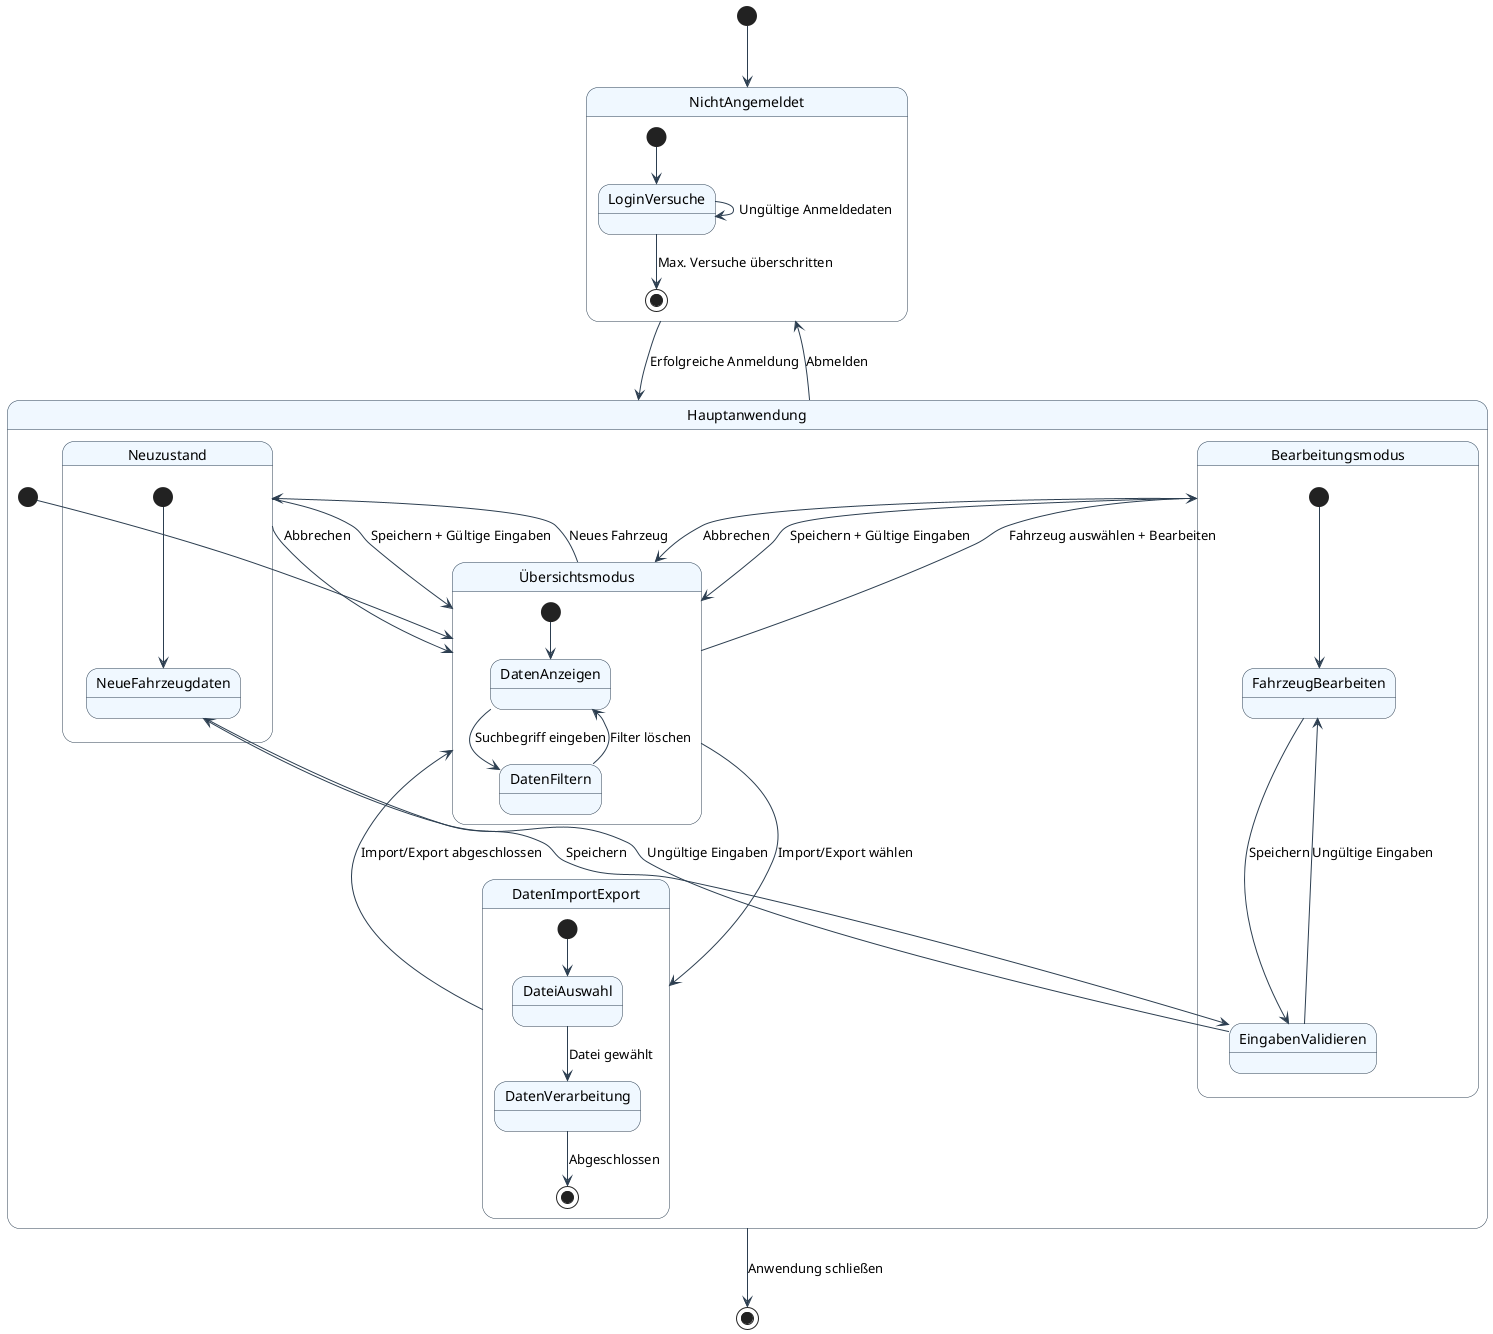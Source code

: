@startuml Zustandsdiagramm

' Farbdefinitionen
skinparam state {
  BackgroundColor #f0f8ff
  BorderColor #2c3e50
  StartColor #a9dcdf
  EndColor #c45e5e
  ArrowColor #2c3e50
}

[*] --> NichtAngemeldet

state NichtAngemeldet {
  [*] --> LoginVersuche
  LoginVersuche --> LoginVersuche : Ungültige Anmeldedaten
  LoginVersuche --> [*] : Max. Versuche überschritten
}

NichtAngemeldet --> Hauptanwendung : Erfolgreiche Anmeldung

state Hauptanwendung {
  [*] --> Übersichtsmodus
  
  state Übersichtsmodus {
    [*] --> DatenAnzeigen
    DatenAnzeigen --> DatenFiltern : Suchbegriff eingeben
    DatenFiltern --> DatenAnzeigen : Filter löschen
  }
  
  state Bearbeitungsmodus {
    [*] --> FahrzeugBearbeiten
    FahrzeugBearbeiten --> EingabenValidieren : Speichern
    EingabenValidieren --> FahrzeugBearbeiten : Ungültige Eingaben
  }
  
  Übersichtsmodus --> Bearbeitungsmodus : Fahrzeug auswählen + Bearbeiten
  Bearbeitungsmodus --> Übersichtsmodus : Abbrechen
  Bearbeitungsmodus --> Übersichtsmodus : Speichern + Gültige Eingaben
  
  state Neuzustand {
    [*] --> NeueFahrzeugdaten
    NeueFahrzeugdaten --> EingabenValidieren : Speichern
    EingabenValidieren --> NeueFahrzeugdaten : Ungültige Eingaben
  }
  
  Übersichtsmodus --> Neuzustand : Neues Fahrzeug
  Neuzustand --> Übersichtsmodus : Abbrechen
  Neuzustand --> Übersichtsmodus : Speichern + Gültige Eingaben
  
  Übersichtsmodus --> DatenImportExport : Import/Export wählen
  DatenImportExport --> Übersichtsmodus : Import/Export abgeschlossen
}

state DatenImportExport {
  [*] --> DateiAuswahl
  DateiAuswahl --> DatenVerarbeitung : Datei gewählt
  DatenVerarbeitung --> [*] : Abgeschlossen
}

Hauptanwendung --> NichtAngemeldet : Abmelden
Hauptanwendung --> [*] : Anwendung schließen

@enduml

